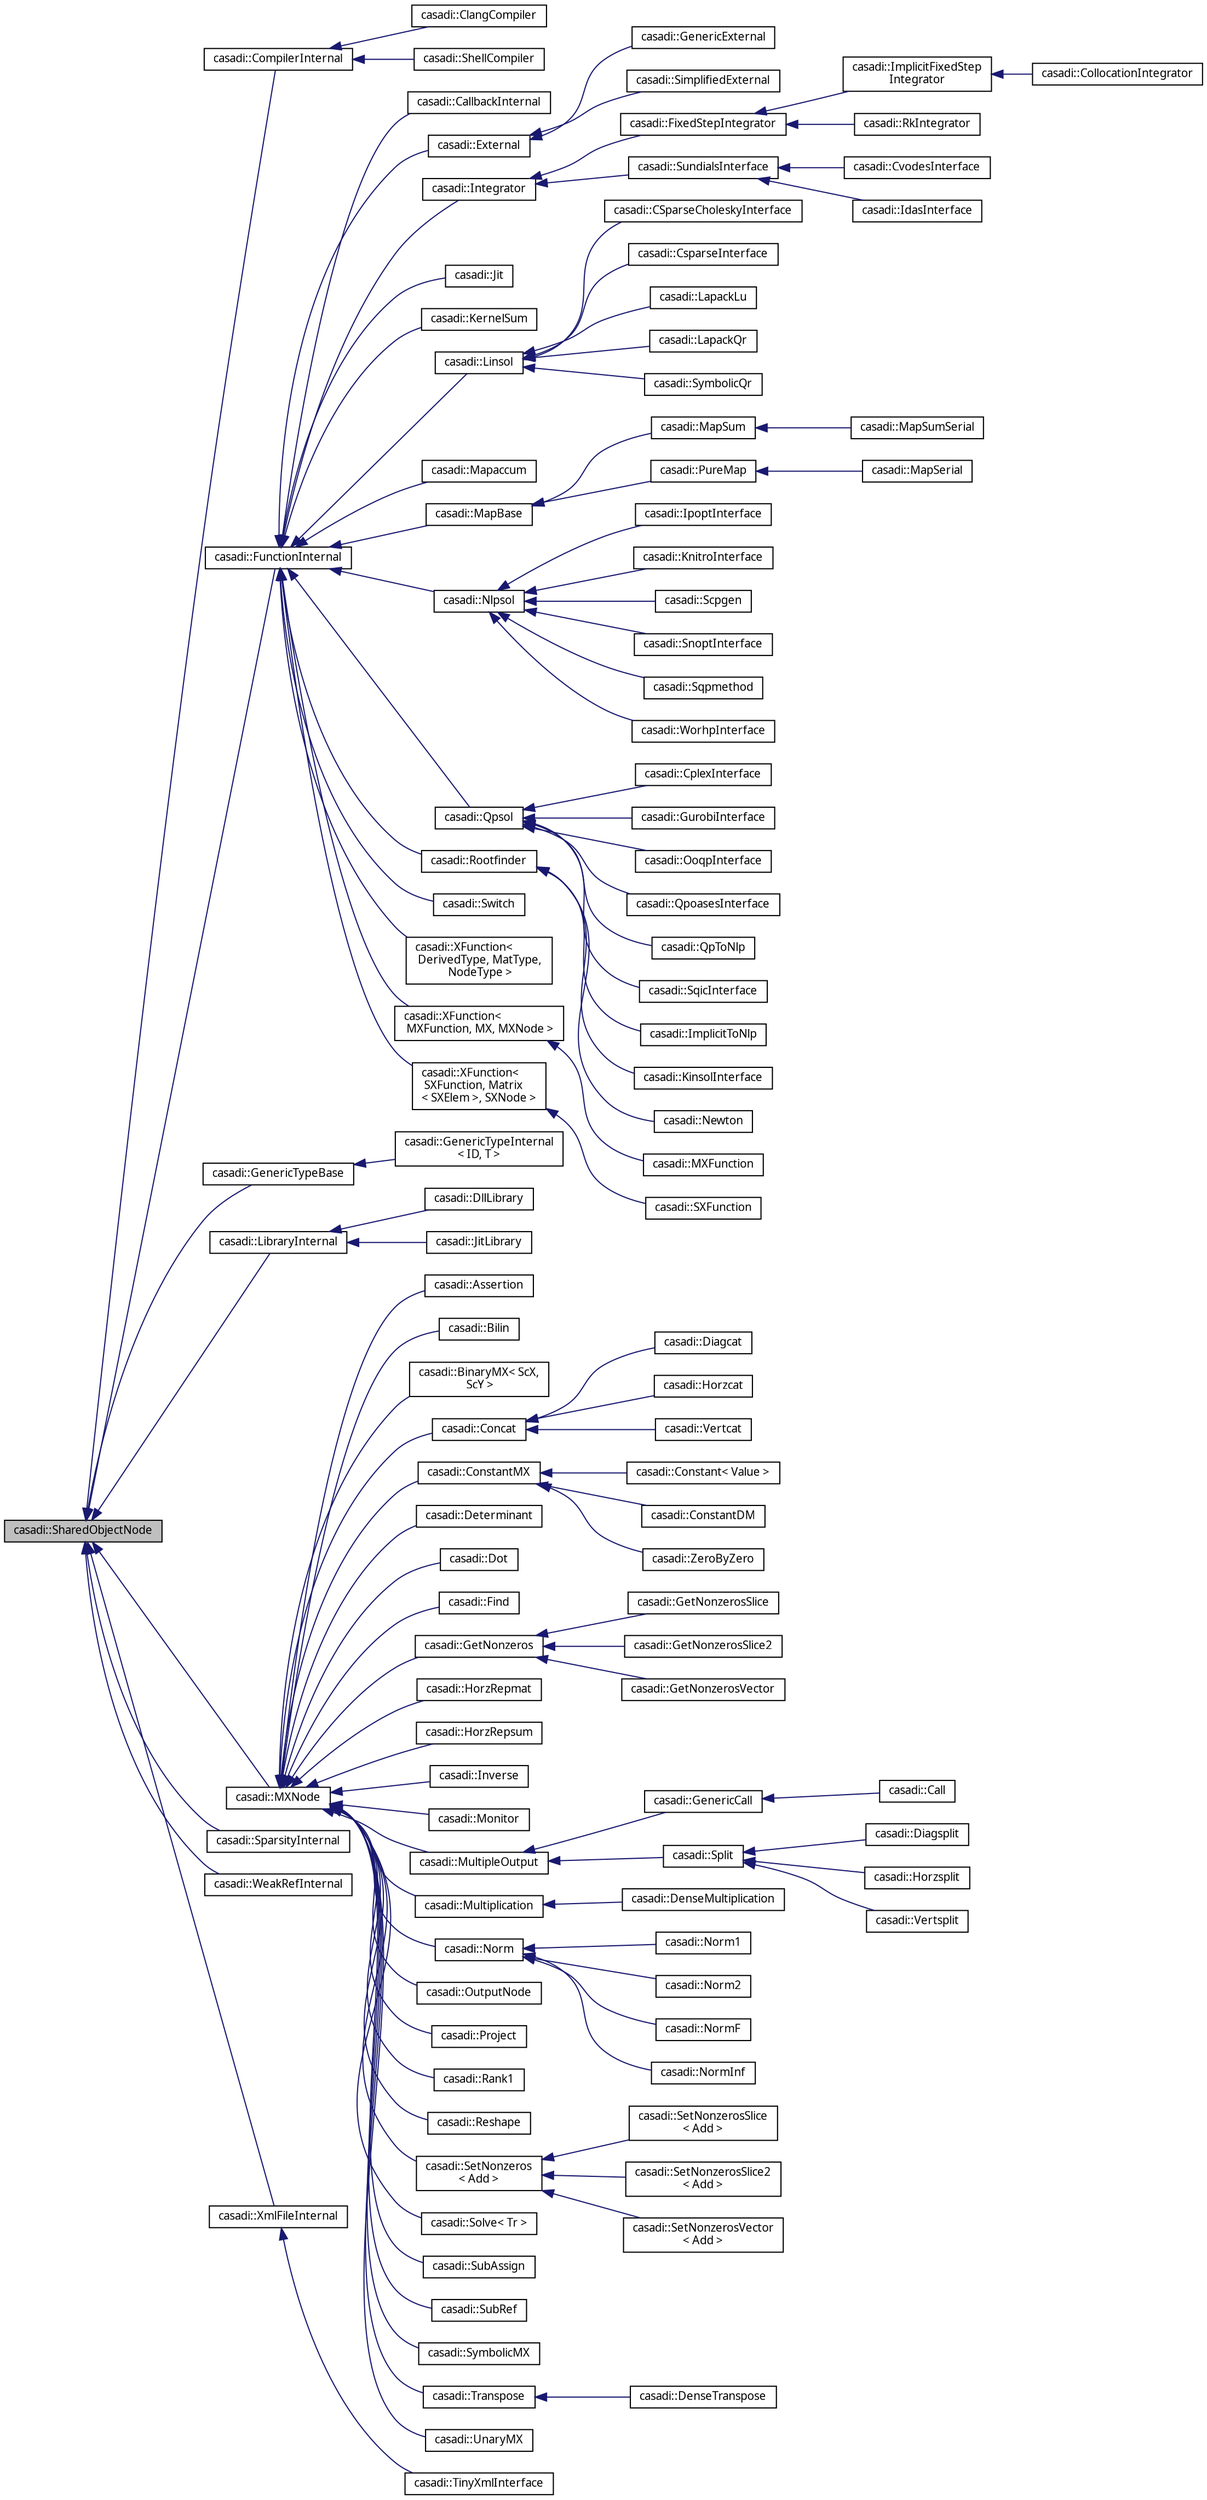 digraph "casadi::SharedObjectNode"
{
  edge [fontname="FreeSans.ttf",fontsize="10",labelfontname="FreeSans.ttf",labelfontsize="10"];
  node [fontname="FreeSans.ttf",fontsize="10",shape=record];
  rankdir="LR";
  Node1 [label="casadi::SharedObjectNode",height=0.2,width=0.4,color="black", fillcolor="grey75", style="filled", fontcolor="black"];
  Node1 -> Node2 [dir="back",color="midnightblue",fontsize="10",style="solid",fontname="FreeSans.ttf"];
  Node2 [label="casadi::CompilerInternal",height=0.2,width=0.4,color="black", fillcolor="white", style="filled",URL="$d6/d84/classcasadi_1_1CompilerInternal.html",tooltip="Compiler internal class. "];
  Node2 -> Node3 [dir="back",color="midnightblue",fontsize="10",style="solid",fontname="FreeSans.ttf"];
  Node3 [label="casadi::ClangCompiler",height=0.2,width=0.4,color="black", fillcolor="white", style="filled",URL="$de/d87/classcasadi_1_1ClangCompiler.html",tooltip="&#39;clang&#39; plugin for Compiler "];
  Node2 -> Node4 [dir="back",color="midnightblue",fontsize="10",style="solid",fontname="FreeSans.ttf"];
  Node4 [label="casadi::ShellCompiler",height=0.2,width=0.4,color="black", fillcolor="white", style="filled",URL="$d6/d62/classcasadi_1_1ShellCompiler.html",tooltip="&#39;shell&#39; plugin for Compiler "];
  Node1 -> Node5 [dir="back",color="midnightblue",fontsize="10",style="solid",fontname="FreeSans.ttf"];
  Node5 [label="casadi::FunctionInternal",height=0.2,width=0.4,color="black", fillcolor="white", style="filled",URL="$d2/dab/classcasadi_1_1FunctionInternal.html",tooltip="Internal class for Function. "];
  Node5 -> Node6 [dir="back",color="midnightblue",fontsize="10",style="solid",fontname="FreeSans.ttf"];
  Node6 [label="casadi::CallbackInternal",height=0.2,width=0.4,color="black", fillcolor="white", style="filled",URL="$df/d13/classcasadi_1_1CallbackInternal.html"];
  Node5 -> Node7 [dir="back",color="midnightblue",fontsize="10",style="solid",fontname="FreeSans.ttf"];
  Node7 [label="casadi::External",height=0.2,width=0.4,color="black", fillcolor="white", style="filled",URL="$d8/db5/classcasadi_1_1External.html"];
  Node7 -> Node8 [dir="back",color="midnightblue",fontsize="10",style="solid",fontname="FreeSans.ttf"];
  Node8 [label="casadi::GenericExternal",height=0.2,width=0.4,color="black", fillcolor="white", style="filled",URL="$de/de8/classcasadi_1_1GenericExternal.html"];
  Node7 -> Node9 [dir="back",color="midnightblue",fontsize="10",style="solid",fontname="FreeSans.ttf"];
  Node9 [label="casadi::SimplifiedExternal",height=0.2,width=0.4,color="black", fillcolor="white", style="filled",URL="$d4/dfb/classcasadi_1_1SimplifiedExternal.html"];
  Node5 -> Node10 [dir="back",color="midnightblue",fontsize="10",style="solid",fontname="FreeSans.ttf"];
  Node10 [label="casadi::Integrator",height=0.2,width=0.4,color="black", fillcolor="white", style="filled",URL="$db/d3d/classcasadi_1_1Integrator.html",tooltip="Internal storage for integrator related data. "];
  Node10 -> Node11 [dir="back",color="midnightblue",fontsize="10",style="solid",fontname="FreeSans.ttf"];
  Node11 [label="casadi::FixedStepIntegrator",height=0.2,width=0.4,color="black", fillcolor="white", style="filled",URL="$da/da8/classcasadi_1_1FixedStepIntegrator.html"];
  Node11 -> Node12 [dir="back",color="midnightblue",fontsize="10",style="solid",fontname="FreeSans.ttf"];
  Node12 [label="casadi::ImplicitFixedStep\lIntegrator",height=0.2,width=0.4,color="black", fillcolor="white", style="filled",URL="$d8/d7b/classcasadi_1_1ImplicitFixedStepIntegrator.html"];
  Node12 -> Node13 [dir="back",color="midnightblue",fontsize="10",style="solid",fontname="FreeSans.ttf"];
  Node13 [label="casadi::CollocationIntegrator",height=0.2,width=0.4,color="black", fillcolor="white", style="filled",URL="$d1/d2f/classcasadi_1_1CollocationIntegrator.html",tooltip="&#39;collocation&#39; plugin for Integrator "];
  Node11 -> Node14 [dir="back",color="midnightblue",fontsize="10",style="solid",fontname="FreeSans.ttf"];
  Node14 [label="casadi::RkIntegrator",height=0.2,width=0.4,color="black", fillcolor="white", style="filled",URL="$d6/d6e/classcasadi_1_1RkIntegrator.html",tooltip="&#39;rk&#39; plugin for Integrator "];
  Node10 -> Node15 [dir="back",color="midnightblue",fontsize="10",style="solid",fontname="FreeSans.ttf"];
  Node15 [label="casadi::SundialsInterface",height=0.2,width=0.4,color="black", fillcolor="white", style="filled",URL="$d6/d90/classcasadi_1_1SundialsInterface.html"];
  Node15 -> Node16 [dir="back",color="midnightblue",fontsize="10",style="solid",fontname="FreeSans.ttf"];
  Node16 [label="casadi::CvodesInterface",height=0.2,width=0.4,color="black", fillcolor="white", style="filled",URL="$d2/d5f/classcasadi_1_1CvodesInterface.html",tooltip="&#39;cvodes&#39; plugin for Integrator "];
  Node15 -> Node17 [dir="back",color="midnightblue",fontsize="10",style="solid",fontname="FreeSans.ttf"];
  Node17 [label="casadi::IdasInterface",height=0.2,width=0.4,color="black", fillcolor="white", style="filled",URL="$d2/d52/classcasadi_1_1IdasInterface.html",tooltip="&#39;idas&#39; plugin for Integrator "];
  Node5 -> Node18 [dir="back",color="midnightblue",fontsize="10",style="solid",fontname="FreeSans.ttf"];
  Node18 [label="casadi::Jit",height=0.2,width=0.4,color="black", fillcolor="white", style="filled",URL="$dd/d54/classcasadi_1_1Jit.html"];
  Node5 -> Node19 [dir="back",color="midnightblue",fontsize="10",style="solid",fontname="FreeSans.ttf"];
  Node19 [label="casadi::KernelSum",height=0.2,width=0.4,color="black", fillcolor="white", style="filled",URL="$dd/db9/classcasadi_1_1KernelSum.html"];
  Node5 -> Node20 [dir="back",color="midnightblue",fontsize="10",style="solid",fontname="FreeSans.ttf"];
  Node20 [label="casadi::Linsol",height=0.2,width=0.4,color="black", fillcolor="white", style="filled",URL="$d5/d08/classcasadi_1_1Linsol.html"];
  Node20 -> Node21 [dir="back",color="midnightblue",fontsize="10",style="solid",fontname="FreeSans.ttf"];
  Node21 [label="casadi::CSparseCholeskyInterface",height=0.2,width=0.4,color="black", fillcolor="white", style="filled",URL="$de/dd2/classcasadi_1_1CSparseCholeskyInterface.html",tooltip="&#39;csparsecholesky&#39; plugin for Linsol "];
  Node20 -> Node22 [dir="back",color="midnightblue",fontsize="10",style="solid",fontname="FreeSans.ttf"];
  Node22 [label="casadi::CsparseInterface",height=0.2,width=0.4,color="black", fillcolor="white", style="filled",URL="$db/d12/classcasadi_1_1CsparseInterface.html",tooltip="&#39;csparse&#39; plugin for Linsol "];
  Node20 -> Node23 [dir="back",color="midnightblue",fontsize="10",style="solid",fontname="FreeSans.ttf"];
  Node23 [label="casadi::LapackLu",height=0.2,width=0.4,color="black", fillcolor="white", style="filled",URL="$db/d6e/classcasadi_1_1LapackLu.html",tooltip="&#39;lapacklu&#39; plugin for Linsol "];
  Node20 -> Node24 [dir="back",color="midnightblue",fontsize="10",style="solid",fontname="FreeSans.ttf"];
  Node24 [label="casadi::LapackQr",height=0.2,width=0.4,color="black", fillcolor="white", style="filled",URL="$d6/d45/classcasadi_1_1LapackQr.html",tooltip="&#39;lapackqr&#39; plugin for Linsol "];
  Node20 -> Node25 [dir="back",color="midnightblue",fontsize="10",style="solid",fontname="FreeSans.ttf"];
  Node25 [label="casadi::SymbolicQr",height=0.2,width=0.4,color="black", fillcolor="white", style="filled",URL="$d1/d15/classcasadi_1_1SymbolicQr.html",tooltip="&#39;symbolicqr&#39; plugin for Linsol "];
  Node5 -> Node26 [dir="back",color="midnightblue",fontsize="10",style="solid",fontname="FreeSans.ttf"];
  Node26 [label="casadi::Mapaccum",height=0.2,width=0.4,color="black", fillcolor="white", style="filled",URL="$da/d4b/classcasadi_1_1Mapaccum.html"];
  Node5 -> Node27 [dir="back",color="midnightblue",fontsize="10",style="solid",fontname="FreeSans.ttf"];
  Node27 [label="casadi::MapBase",height=0.2,width=0.4,color="black", fillcolor="white", style="filled",URL="$de/d7d/classcasadi_1_1MapBase.html"];
  Node27 -> Node28 [dir="back",color="midnightblue",fontsize="10",style="solid",fontname="FreeSans.ttf"];
  Node28 [label="casadi::MapSum",height=0.2,width=0.4,color="black", fillcolor="white", style="filled",URL="$d1/da7/classcasadi_1_1MapSum.html"];
  Node28 -> Node29 [dir="back",color="midnightblue",fontsize="10",style="solid",fontname="FreeSans.ttf"];
  Node29 [label="casadi::MapSumSerial",height=0.2,width=0.4,color="black", fillcolor="white", style="filled",URL="$d1/d41/classcasadi_1_1MapSumSerial.html"];
  Node27 -> Node30 [dir="back",color="midnightblue",fontsize="10",style="solid",fontname="FreeSans.ttf"];
  Node30 [label="casadi::PureMap",height=0.2,width=0.4,color="black", fillcolor="white", style="filled",URL="$de/d75/classcasadi_1_1PureMap.html"];
  Node30 -> Node31 [dir="back",color="midnightblue",fontsize="10",style="solid",fontname="FreeSans.ttf"];
  Node31 [label="casadi::MapSerial",height=0.2,width=0.4,color="black", fillcolor="white", style="filled",URL="$d8/da9/classcasadi_1_1MapSerial.html"];
  Node5 -> Node32 [dir="back",color="midnightblue",fontsize="10",style="solid",fontname="FreeSans.ttf"];
  Node32 [label="casadi::Nlpsol",height=0.2,width=0.4,color="black", fillcolor="white", style="filled",URL="$d8/dc2/classcasadi_1_1Nlpsol.html",tooltip="NLP solver storage class. "];
  Node32 -> Node33 [dir="back",color="midnightblue",fontsize="10",style="solid",fontname="FreeSans.ttf"];
  Node33 [label="casadi::IpoptInterface",height=0.2,width=0.4,color="black", fillcolor="white", style="filled",URL="$d7/d2f/classcasadi_1_1IpoptInterface.html",tooltip="&#39;ipopt&#39; plugin for Nlpsol "];
  Node32 -> Node34 [dir="back",color="midnightblue",fontsize="10",style="solid",fontname="FreeSans.ttf"];
  Node34 [label="casadi::KnitroInterface",height=0.2,width=0.4,color="black", fillcolor="white", style="filled",URL="$db/dba/classcasadi_1_1KnitroInterface.html",tooltip="&#39;knitro&#39; plugin for Nlpsol "];
  Node32 -> Node35 [dir="back",color="midnightblue",fontsize="10",style="solid",fontname="FreeSans.ttf"];
  Node35 [label="casadi::Scpgen",height=0.2,width=0.4,color="black", fillcolor="white", style="filled",URL="$d6/dd8/classcasadi_1_1Scpgen.html",tooltip="&#39;scpgen&#39; plugin for Nlpsol "];
  Node32 -> Node36 [dir="back",color="midnightblue",fontsize="10",style="solid",fontname="FreeSans.ttf"];
  Node36 [label="casadi::SnoptInterface",height=0.2,width=0.4,color="black", fillcolor="white", style="filled",URL="$d8/d05/classcasadi_1_1SnoptInterface.html",tooltip="&#39;snopt&#39; plugin for Nlpsol "];
  Node32 -> Node37 [dir="back",color="midnightblue",fontsize="10",style="solid",fontname="FreeSans.ttf"];
  Node37 [label="casadi::Sqpmethod",height=0.2,width=0.4,color="black", fillcolor="white", style="filled",URL="$d8/dad/classcasadi_1_1Sqpmethod.html",tooltip="&#39;sqpmethod&#39; plugin for Nlpsol "];
  Node32 -> Node38 [dir="back",color="midnightblue",fontsize="10",style="solid",fontname="FreeSans.ttf"];
  Node38 [label="casadi::WorhpInterface",height=0.2,width=0.4,color="black", fillcolor="white", style="filled",URL="$d5/d79/classcasadi_1_1WorhpInterface.html",tooltip="&#39;worhp&#39; plugin for Nlpsol "];
  Node5 -> Node39 [dir="back",color="midnightblue",fontsize="10",style="solid",fontname="FreeSans.ttf"];
  Node39 [label="casadi::Qpsol",height=0.2,width=0.4,color="black", fillcolor="white", style="filled",URL="$d4/d85/classcasadi_1_1Qpsol.html",tooltip="Internal class. "];
  Node39 -> Node40 [dir="back",color="midnightblue",fontsize="10",style="solid",fontname="FreeSans.ttf"];
  Node40 [label="casadi::CplexInterface",height=0.2,width=0.4,color="black", fillcolor="white", style="filled",URL="$d3/d93/classcasadi_1_1CplexInterface.html",tooltip="&#39;cplex&#39; plugin for Qpsol "];
  Node39 -> Node41 [dir="back",color="midnightblue",fontsize="10",style="solid",fontname="FreeSans.ttf"];
  Node41 [label="casadi::GurobiInterface",height=0.2,width=0.4,color="black", fillcolor="white", style="filled",URL="$de/d8c/classcasadi_1_1GurobiInterface.html",tooltip="&#39;gurobi&#39; plugin for Qpsol "];
  Node39 -> Node42 [dir="back",color="midnightblue",fontsize="10",style="solid",fontname="FreeSans.ttf"];
  Node42 [label="casadi::OoqpInterface",height=0.2,width=0.4,color="black", fillcolor="white", style="filled",URL="$db/dbb/classcasadi_1_1OoqpInterface.html",tooltip="&#39;ooqp&#39; plugin for Qpsol "];
  Node39 -> Node43 [dir="back",color="midnightblue",fontsize="10",style="solid",fontname="FreeSans.ttf"];
  Node43 [label="casadi::QpoasesInterface",height=0.2,width=0.4,color="black", fillcolor="white", style="filled",URL="$d5/d43/classcasadi_1_1QpoasesInterface.html",tooltip="&#39;qpoases&#39; plugin for Qpsol "];
  Node39 -> Node44 [dir="back",color="midnightblue",fontsize="10",style="solid",fontname="FreeSans.ttf"];
  Node44 [label="casadi::QpToNlp",height=0.2,width=0.4,color="black", fillcolor="white", style="filled",URL="$dd/dd9/classcasadi_1_1QpToNlp.html",tooltip="&#39;nlp&#39; plugin for Qpsol "];
  Node39 -> Node45 [dir="back",color="midnightblue",fontsize="10",style="solid",fontname="FreeSans.ttf"];
  Node45 [label="casadi::SqicInterface",height=0.2,width=0.4,color="black", fillcolor="white", style="filled",URL="$df/d48/classcasadi_1_1SqicInterface.html",tooltip="&#39;sqic&#39; plugin for Qpsol "];
  Node5 -> Node46 [dir="back",color="midnightblue",fontsize="10",style="solid",fontname="FreeSans.ttf"];
  Node46 [label="casadi::Rootfinder",height=0.2,width=0.4,color="black", fillcolor="white", style="filled",URL="$d4/d10/classcasadi_1_1Rootfinder.html",tooltip="Internal class. "];
  Node46 -> Node47 [dir="back",color="midnightblue",fontsize="10",style="solid",fontname="FreeSans.ttf"];
  Node47 [label="casadi::ImplicitToNlp",height=0.2,width=0.4,color="black", fillcolor="white", style="filled",URL="$d5/d7e/classcasadi_1_1ImplicitToNlp.html",tooltip="&#39;nlp&#39; plugin for Rootfinder "];
  Node46 -> Node48 [dir="back",color="midnightblue",fontsize="10",style="solid",fontname="FreeSans.ttf"];
  Node48 [label="casadi::KinsolInterface",height=0.2,width=0.4,color="black", fillcolor="white", style="filled",URL="$d6/def/classcasadi_1_1KinsolInterface.html",tooltip="&#39;kinsol&#39; plugin for Rootfinder "];
  Node46 -> Node49 [dir="back",color="midnightblue",fontsize="10",style="solid",fontname="FreeSans.ttf"];
  Node49 [label="casadi::Newton",height=0.2,width=0.4,color="black", fillcolor="white", style="filled",URL="$dd/d69/classcasadi_1_1Newton.html",tooltip="&#39;newton&#39; plugin for Rootfinder "];
  Node5 -> Node50 [dir="back",color="midnightblue",fontsize="10",style="solid",fontname="FreeSans.ttf"];
  Node50 [label="casadi::Switch",height=0.2,width=0.4,color="black", fillcolor="white", style="filled",URL="$d5/da2/classcasadi_1_1Switch.html"];
  Node5 -> Node51 [dir="back",color="midnightblue",fontsize="10",style="solid",fontname="FreeSans.ttf"];
  Node51 [label="casadi::XFunction\<\l DerivedType, MatType,\l NodeType \>",height=0.2,width=0.4,color="black", fillcolor="white", style="filled",URL="$d7/d72/classcasadi_1_1XFunction.html",tooltip="Internal node class for the base class of SXFunction and MXFunction (lacks a public counterpart) The ..."];
  Node5 -> Node52 [dir="back",color="midnightblue",fontsize="10",style="solid",fontname="FreeSans.ttf"];
  Node52 [label="casadi::XFunction\<\l MXFunction, MX, MXNode \>",height=0.2,width=0.4,color="black", fillcolor="white", style="filled",URL="$d7/d72/classcasadi_1_1XFunction.html"];
  Node52 -> Node53 [dir="back",color="midnightblue",fontsize="10",style="solid",fontname="FreeSans.ttf"];
  Node53 [label="casadi::MXFunction",height=0.2,width=0.4,color="black", fillcolor="white", style="filled",URL="$d6/dfe/classcasadi_1_1MXFunction.html",tooltip="Internal node class for MXFunction. "];
  Node5 -> Node54 [dir="back",color="midnightblue",fontsize="10",style="solid",fontname="FreeSans.ttf"];
  Node54 [label="casadi::XFunction\<\l SXFunction, Matrix\l\< SXElem \>, SXNode \>",height=0.2,width=0.4,color="black", fillcolor="white", style="filled",URL="$d7/d72/classcasadi_1_1XFunction.html"];
  Node54 -> Node55 [dir="back",color="midnightblue",fontsize="10",style="solid",fontname="FreeSans.ttf"];
  Node55 [label="casadi::SXFunction",height=0.2,width=0.4,color="black", fillcolor="white", style="filled",URL="$df/d79/classcasadi_1_1SXFunction.html",tooltip="Internal node class for SXFunction Do not use any internal class directly - always use the public Fun..."];
  Node1 -> Node56 [dir="back",color="midnightblue",fontsize="10",style="solid",fontname="FreeSans.ttf"];
  Node56 [label="casadi::GenericTypeBase",height=0.2,width=0.4,color="black", fillcolor="white", style="filled",URL="$d3/dd0/classcasadi_1_1GenericTypeBase.html"];
  Node56 -> Node57 [dir="back",color="midnightblue",fontsize="10",style="solid",fontname="FreeSans.ttf"];
  Node57 [label="casadi::GenericTypeInternal\l\< ID, T \>",height=0.2,width=0.4,color="black", fillcolor="white", style="filled",URL="$df/d15/classcasadi_1_1GenericTypeInternal.html"];
  Node1 -> Node58 [dir="back",color="midnightblue",fontsize="10",style="solid",fontname="FreeSans.ttf"];
  Node58 [label="casadi::LibraryInternal",height=0.2,width=0.4,color="black", fillcolor="white", style="filled",URL="$d4/d65/classcasadi_1_1LibraryInternal.html",tooltip="Just-in-time compiled or dynamically linked library. "];
  Node58 -> Node59 [dir="back",color="midnightblue",fontsize="10",style="solid",fontname="FreeSans.ttf"];
  Node59 [label="casadi::DllLibrary",height=0.2,width=0.4,color="black", fillcolor="white", style="filled",URL="$d6/d2e/classcasadi_1_1DllLibrary.html",tooltip="Dynamically linked library. "];
  Node58 -> Node60 [dir="back",color="midnightblue",fontsize="10",style="solid",fontname="FreeSans.ttf"];
  Node60 [label="casadi::JitLibrary",height=0.2,width=0.4,color="black", fillcolor="white", style="filled",URL="$d7/da8/classcasadi_1_1JitLibrary.html",tooltip="Just-in-time library. "];
  Node1 -> Node61 [dir="back",color="midnightblue",fontsize="10",style="solid",fontname="FreeSans.ttf"];
  Node61 [label="casadi::MXNode",height=0.2,width=0.4,color="black", fillcolor="white", style="filled",URL="$d0/d19/classcasadi_1_1MXNode.html",tooltip="Node class for MX objects. "];
  Node61 -> Node62 [dir="back",color="midnightblue",fontsize="10",style="solid",fontname="FreeSans.ttf"];
  Node62 [label="casadi::Assertion",height=0.2,width=0.4,color="black", fillcolor="white", style="filled",URL="$de/d0e/classcasadi_1_1Assertion.html",tooltip="Assertion. "];
  Node61 -> Node63 [dir="back",color="midnightblue",fontsize="10",style="solid",fontname="FreeSans.ttf"];
  Node63 [label="casadi::Bilin",height=0.2,width=0.4,color="black", fillcolor="white", style="filled",URL="$d9/d89/classcasadi_1_1Bilin.html",tooltip="Calculate quadratic form. "];
  Node61 -> Node64 [dir="back",color="midnightblue",fontsize="10",style="solid",fontname="FreeSans.ttf"];
  Node64 [label="casadi::BinaryMX\< ScX,\l ScY \>",height=0.2,width=0.4,color="black", fillcolor="white", style="filled",URL="$d6/d67/classcasadi_1_1BinaryMX.html",tooltip="Represents any binary operation that involves two matrices. "];
  Node61 -> Node65 [dir="back",color="midnightblue",fontsize="10",style="solid",fontname="FreeSans.ttf"];
  Node65 [label="casadi::Concat",height=0.2,width=0.4,color="black", fillcolor="white", style="filled",URL="$d5/d65/classcasadi_1_1Concat.html",tooltip="Concatenation: Join multiple expressions stacking the nonzeros. "];
  Node65 -> Node66 [dir="back",color="midnightblue",fontsize="10",style="solid",fontname="FreeSans.ttf"];
  Node66 [label="casadi::Diagcat",height=0.2,width=0.4,color="black", fillcolor="white", style="filled",URL="$dd/de9/classcasadi_1_1Diagcat.html",tooltip="Diagonal concatenation of matrices. "];
  Node65 -> Node67 [dir="back",color="midnightblue",fontsize="10",style="solid",fontname="FreeSans.ttf"];
  Node67 [label="casadi::Horzcat",height=0.2,width=0.4,color="black", fillcolor="white", style="filled",URL="$d0/d4d/classcasadi_1_1Horzcat.html",tooltip="Horizontal concatenation. "];
  Node65 -> Node68 [dir="back",color="midnightblue",fontsize="10",style="solid",fontname="FreeSans.ttf"];
  Node68 [label="casadi::Vertcat",height=0.2,width=0.4,color="black", fillcolor="white", style="filled",URL="$dd/dad/classcasadi_1_1Vertcat.html",tooltip="Vertical concatenation of vectors. "];
  Node61 -> Node69 [dir="back",color="midnightblue",fontsize="10",style="solid",fontname="FreeSans.ttf"];
  Node69 [label="casadi::ConstantMX",height=0.2,width=0.4,color="black", fillcolor="white", style="filled",URL="$d6/dc0/classcasadi_1_1ConstantMX.html",tooltip="Represents an MX that is only composed of a constant. "];
  Node69 -> Node70 [dir="back",color="midnightblue",fontsize="10",style="solid",fontname="FreeSans.ttf"];
  Node70 [label="casadi::Constant\< Value \>",height=0.2,width=0.4,color="black", fillcolor="white", style="filled",URL="$d9/d78/classcasadi_1_1Constant.html",tooltip="A constant with all entries identical. "];
  Node69 -> Node71 [dir="back",color="midnightblue",fontsize="10",style="solid",fontname="FreeSans.ttf"];
  Node71 [label="casadi::ConstantDM",height=0.2,width=0.4,color="black", fillcolor="white", style="filled",URL="$dc/d35/classcasadi_1_1ConstantDM.html",tooltip="A constant given as a DM. "];
  Node69 -> Node72 [dir="back",color="midnightblue",fontsize="10",style="solid",fontname="FreeSans.ttf"];
  Node72 [label="casadi::ZeroByZero",height=0.2,width=0.4,color="black", fillcolor="white", style="filled",URL="$d2/d3f/classcasadi_1_1ZeroByZero.html",tooltip="A zero-by-zero matrix. "];
  Node61 -> Node73 [dir="back",color="midnightblue",fontsize="10",style="solid",fontname="FreeSans.ttf"];
  Node73 [label="casadi::Determinant",height=0.2,width=0.4,color="black", fillcolor="white", style="filled",URL="$df/d64/classcasadi_1_1Determinant.html",tooltip="Matrix determinant. "];
  Node61 -> Node74 [dir="back",color="midnightblue",fontsize="10",style="solid",fontname="FreeSans.ttf"];
  Node74 [label="casadi::Dot",height=0.2,width=0.4,color="black", fillcolor="white", style="filled",URL="$d0/d8c/classcasadi_1_1Dot.html",tooltip="Matrix dot. "];
  Node61 -> Node75 [dir="back",color="midnightblue",fontsize="10",style="solid",fontname="FreeSans.ttf"];
  Node75 [label="casadi::Find",height=0.2,width=0.4,color="black", fillcolor="white", style="filled",URL="$d7/daf/classcasadi_1_1Find.html",tooltip="Finds the first nonzero element in a vector. "];
  Node61 -> Node76 [dir="back",color="midnightblue",fontsize="10",style="solid",fontname="FreeSans.ttf"];
  Node76 [label="casadi::GetNonzeros",height=0.2,width=0.4,color="black", fillcolor="white", style="filled",URL="$d5/da1/classcasadi_1_1GetNonzeros.html",tooltip="Get nonzeros of a matrix. "];
  Node76 -> Node77 [dir="back",color="midnightblue",fontsize="10",style="solid",fontname="FreeSans.ttf"];
  Node77 [label="casadi::GetNonzerosSlice",height=0.2,width=0.4,color="black", fillcolor="white", style="filled",URL="$d0/d4b/classcasadi_1_1GetNonzerosSlice.html"];
  Node76 -> Node78 [dir="back",color="midnightblue",fontsize="10",style="solid",fontname="FreeSans.ttf"];
  Node78 [label="casadi::GetNonzerosSlice2",height=0.2,width=0.4,color="black", fillcolor="white", style="filled",URL="$d9/dc1/classcasadi_1_1GetNonzerosSlice2.html"];
  Node76 -> Node79 [dir="back",color="midnightblue",fontsize="10",style="solid",fontname="FreeSans.ttf"];
  Node79 [label="casadi::GetNonzerosVector",height=0.2,width=0.4,color="black", fillcolor="white", style="filled",URL="$de/de4/classcasadi_1_1GetNonzerosVector.html"];
  Node61 -> Node80 [dir="back",color="midnightblue",fontsize="10",style="solid",fontname="FreeSans.ttf"];
  Node80 [label="casadi::HorzRepmat",height=0.2,width=0.4,color="black", fillcolor="white", style="filled",URL="$d7/d93/classcasadi_1_1HorzRepmat.html",tooltip="Horizontal repmat. "];
  Node61 -> Node81 [dir="back",color="midnightblue",fontsize="10",style="solid",fontname="FreeSans.ttf"];
  Node81 [label="casadi::HorzRepsum",height=0.2,width=0.4,color="black", fillcolor="white", style="filled",URL="$d9/da9/classcasadi_1_1HorzRepsum.html",tooltip="Horizontal repsum. "];
  Node61 -> Node82 [dir="back",color="midnightblue",fontsize="10",style="solid",fontname="FreeSans.ttf"];
  Node82 [label="casadi::Inverse",height=0.2,width=0.4,color="black", fillcolor="white", style="filled",URL="$df/dbc/classcasadi_1_1Inverse.html",tooltip="Matrix inverse. "];
  Node61 -> Node83 [dir="back",color="midnightblue",fontsize="10",style="solid",fontname="FreeSans.ttf"];
  Node83 [label="casadi::Monitor",height=0.2,width=0.4,color="black", fillcolor="white", style="filled",URL="$d8/d30/classcasadi_1_1Monitor.html",tooltip="Monitor. "];
  Node61 -> Node84 [dir="back",color="midnightblue",fontsize="10",style="solid",fontname="FreeSans.ttf"];
  Node84 [label="casadi::MultipleOutput",height=0.2,width=0.4,color="black", fillcolor="white", style="filled",URL="$d2/d31/classcasadi_1_1MultipleOutput.html"];
  Node84 -> Node85 [dir="back",color="midnightblue",fontsize="10",style="solid",fontname="FreeSans.ttf"];
  Node85 [label="casadi::GenericCall",height=0.2,width=0.4,color="black", fillcolor="white", style="filled",URL="$d7/d7d/classcasadi_1_1GenericCall.html"];
  Node85 -> Node86 [dir="back",color="midnightblue",fontsize="10",style="solid",fontname="FreeSans.ttf"];
  Node86 [label="casadi::Call",height=0.2,width=0.4,color="black", fillcolor="white", style="filled",URL="$db/d2a/classcasadi_1_1Call.html"];
  Node84 -> Node87 [dir="back",color="midnightblue",fontsize="10",style="solid",fontname="FreeSans.ttf"];
  Node87 [label="casadi::Split",height=0.2,width=0.4,color="black", fillcolor="white", style="filled",URL="$d9/d1d/classcasadi_1_1Split.html",tooltip="Split: Split into multiple expressions splitting the nonzeros. "];
  Node87 -> Node88 [dir="back",color="midnightblue",fontsize="10",style="solid",fontname="FreeSans.ttf"];
  Node88 [label="casadi::Diagsplit",height=0.2,width=0.4,color="black", fillcolor="white", style="filled",URL="$df/df5/classcasadi_1_1Diagsplit.html",tooltip="Diag split, x -> x0, x1, ... "];
  Node87 -> Node89 [dir="back",color="midnightblue",fontsize="10",style="solid",fontname="FreeSans.ttf"];
  Node89 [label="casadi::Horzsplit",height=0.2,width=0.4,color="black", fillcolor="white", style="filled",URL="$da/d91/classcasadi_1_1Horzsplit.html",tooltip="Horizontal split, x -> x0, x1, ... "];
  Node87 -> Node90 [dir="back",color="midnightblue",fontsize="10",style="solid",fontname="FreeSans.ttf"];
  Node90 [label="casadi::Vertsplit",height=0.2,width=0.4,color="black", fillcolor="white", style="filled",URL="$d6/d6c/classcasadi_1_1Vertsplit.html",tooltip="Vertical split of vectors, x -> x0, x1, ... "];
  Node61 -> Node91 [dir="back",color="midnightblue",fontsize="10",style="solid",fontname="FreeSans.ttf"];
  Node91 [label="casadi::Multiplication",height=0.2,width=0.4,color="black", fillcolor="white", style="filled",URL="$da/d52/classcasadi_1_1Multiplication.html",tooltip="An MX atomic for matrix-matrix product, note that the first factor must be provided transposed..."];
  Node91 -> Node92 [dir="back",color="midnightblue",fontsize="10",style="solid",fontname="FreeSans.ttf"];
  Node92 [label="casadi::DenseMultiplication",height=0.2,width=0.4,color="black", fillcolor="white", style="filled",URL="$da/dbe/classcasadi_1_1DenseMultiplication.html",tooltip="An MX atomic for matrix-matrix product, note that the factor must be provided transposed. "];
  Node61 -> Node93 [dir="back",color="midnightblue",fontsize="10",style="solid",fontname="FreeSans.ttf"];
  Node93 [label="casadi::Norm",height=0.2,width=0.4,color="black", fillcolor="white", style="filled",URL="$dc/d0b/classcasadi_1_1Norm.html",tooltip="Matrix and vector norms. "];
  Node93 -> Node94 [dir="back",color="midnightblue",fontsize="10",style="solid",fontname="FreeSans.ttf"];
  Node94 [label="casadi::Norm1",height=0.2,width=0.4,color="black", fillcolor="white", style="filled",URL="$da/dc0/classcasadi_1_1Norm1.html",tooltip="1-norm "];
  Node93 -> Node95 [dir="back",color="midnightblue",fontsize="10",style="solid",fontname="FreeSans.ttf"];
  Node95 [label="casadi::Norm2",height=0.2,width=0.4,color="black", fillcolor="white", style="filled",URL="$d0/d84/classcasadi_1_1Norm2.html",tooltip="Represents a 2-norm (spectral norm) "];
  Node93 -> Node96 [dir="back",color="midnightblue",fontsize="10",style="solid",fontname="FreeSans.ttf"];
  Node96 [label="casadi::NormF",height=0.2,width=0.4,color="black", fillcolor="white", style="filled",URL="$d2/dda/classcasadi_1_1NormF.html",tooltip="Represents a Frobenius norm. "];
  Node93 -> Node97 [dir="back",color="midnightblue",fontsize="10",style="solid",fontname="FreeSans.ttf"];
  Node97 [label="casadi::NormInf",height=0.2,width=0.4,color="black", fillcolor="white", style="filled",URL="$df/d80/classcasadi_1_1NormInf.html",tooltip="Represents an infinity-norm operation on a MX. "];
  Node61 -> Node98 [dir="back",color="midnightblue",fontsize="10",style="solid",fontname="FreeSans.ttf"];
  Node98 [label="casadi::OutputNode",height=0.2,width=0.4,color="black", fillcolor="white", style="filled",URL="$d6/d60/classcasadi_1_1OutputNode.html"];
  Node61 -> Node99 [dir="back",color="midnightblue",fontsize="10",style="solid",fontname="FreeSans.ttf"];
  Node99 [label="casadi::Project",height=0.2,width=0.4,color="black", fillcolor="white", style="filled",URL="$da/d17/classcasadi_1_1Project.html",tooltip="Change the sparsity of an expression. "];
  Node61 -> Node100 [dir="back",color="midnightblue",fontsize="10",style="solid",fontname="FreeSans.ttf"];
  Node100 [label="casadi::Rank1",height=0.2,width=0.4,color="black", fillcolor="white", style="filled",URL="$dc/ddc/classcasadi_1_1Rank1.html",tooltip="Calculate rank1 update. "];
  Node61 -> Node101 [dir="back",color="midnightblue",fontsize="10",style="solid",fontname="FreeSans.ttf"];
  Node101 [label="casadi::Reshape",height=0.2,width=0.4,color="black", fillcolor="white", style="filled",URL="$df/d15/classcasadi_1_1Reshape.html",tooltip="Reshape an expression. "];
  Node61 -> Node102 [dir="back",color="midnightblue",fontsize="10",style="solid",fontname="FreeSans.ttf"];
  Node102 [label="casadi::SetNonzeros\l\< Add \>",height=0.2,width=0.4,color="black", fillcolor="white", style="filled",URL="$d7/d1c/classcasadi_1_1SetNonzeros.html",tooltip="Assign or add entries to a matrix. "];
  Node102 -> Node103 [dir="back",color="midnightblue",fontsize="10",style="solid",fontname="FreeSans.ttf"];
  Node103 [label="casadi::SetNonzerosSlice\l\< Add \>",height=0.2,width=0.4,color="black", fillcolor="white", style="filled",URL="$d5/d5f/classcasadi_1_1SetNonzerosSlice.html"];
  Node102 -> Node104 [dir="back",color="midnightblue",fontsize="10",style="solid",fontname="FreeSans.ttf"];
  Node104 [label="casadi::SetNonzerosSlice2\l\< Add \>",height=0.2,width=0.4,color="black", fillcolor="white", style="filled",URL="$d7/d12/classcasadi_1_1SetNonzerosSlice2.html"];
  Node102 -> Node105 [dir="back",color="midnightblue",fontsize="10",style="solid",fontname="FreeSans.ttf"];
  Node105 [label="casadi::SetNonzerosVector\l\< Add \>",height=0.2,width=0.4,color="black", fillcolor="white", style="filled",URL="$d7/de6/classcasadi_1_1SetNonzerosVector.html",tooltip="Add the nonzeros of a matrix to another matrix. "];
  Node61 -> Node106 [dir="back",color="midnightblue",fontsize="10",style="solid",fontname="FreeSans.ttf"];
  Node106 [label="casadi::Solve\< Tr \>",height=0.2,width=0.4,color="black", fillcolor="white", style="filled",URL="$dd/de8/classcasadi_1_1Solve.html",tooltip="An MX atomic for linear solver solution: x = r * A^-1 or x = r * A^-T. "];
  Node61 -> Node107 [dir="back",color="midnightblue",fontsize="10",style="solid",fontname="FreeSans.ttf"];
  Node107 [label="casadi::SubAssign",height=0.2,width=0.4,color="black", fillcolor="white", style="filled",URL="$db/d8d/classcasadi_1_1SubAssign.html",tooltip="Reference to a submatrix. "];
  Node61 -> Node108 [dir="back",color="midnightblue",fontsize="10",style="solid",fontname="FreeSans.ttf"];
  Node108 [label="casadi::SubRef",height=0.2,width=0.4,color="black", fillcolor="white", style="filled",URL="$d5/d58/classcasadi_1_1SubRef.html",tooltip="Reference to a submatrix. "];
  Node61 -> Node109 [dir="back",color="midnightblue",fontsize="10",style="solid",fontname="FreeSans.ttf"];
  Node109 [label="casadi::SymbolicMX",height=0.2,width=0.4,color="black", fillcolor="white", style="filled",URL="$db/d76/classcasadi_1_1SymbolicMX.html",tooltip="Represents a symbolic MX. "];
  Node61 -> Node110 [dir="back",color="midnightblue",fontsize="10",style="solid",fontname="FreeSans.ttf"];
  Node110 [label="casadi::Transpose",height=0.2,width=0.4,color="black", fillcolor="white", style="filled",URL="$d4/d84/classcasadi_1_1Transpose.html",tooltip="Matrix transpose. "];
  Node110 -> Node111 [dir="back",color="midnightblue",fontsize="10",style="solid",fontname="FreeSans.ttf"];
  Node111 [label="casadi::DenseTranspose",height=0.2,width=0.4,color="black", fillcolor="white", style="filled",URL="$d6/dc3/classcasadi_1_1DenseTranspose.html",tooltip="Matrix transpose (dense) "];
  Node61 -> Node112 [dir="back",color="midnightblue",fontsize="10",style="solid",fontname="FreeSans.ttf"];
  Node112 [label="casadi::UnaryMX",height=0.2,width=0.4,color="black", fillcolor="white", style="filled",URL="$d9/d19/classcasadi_1_1UnaryMX.html",tooltip="Represents a general unary operation on an MX. "];
  Node1 -> Node113 [dir="back",color="midnightblue",fontsize="10",style="solid",fontname="FreeSans.ttf"];
  Node113 [label="casadi::SparsityInternal",height=0.2,width=0.4,color="black", fillcolor="white", style="filled",URL="$d7/d05/classcasadi_1_1SparsityInternal.html"];
  Node1 -> Node114 [dir="back",color="midnightblue",fontsize="10",style="solid",fontname="FreeSans.ttf"];
  Node114 [label="casadi::WeakRefInternal",height=0.2,width=0.4,color="black", fillcolor="white", style="filled",URL="$d6/df3/classcasadi_1_1WeakRefInternal.html"];
  Node1 -> Node115 [dir="back",color="midnightblue",fontsize="10",style="solid",fontname="FreeSans.ttf"];
  Node115 [label="casadi::XmlFileInternal",height=0.2,width=0.4,color="black", fillcolor="white", style="filled",URL="$d5/db8/classcasadi_1_1XmlFileInternal.html"];
  Node115 -> Node116 [dir="back",color="midnightblue",fontsize="10",style="solid",fontname="FreeSans.ttf"];
  Node116 [label="casadi::TinyXmlInterface",height=0.2,width=0.4,color="black", fillcolor="white", style="filled",URL="$d6/d22/classcasadi_1_1TinyXmlInterface.html",tooltip="&#39;tinyxml&#39; plugin for XmlFile "];
}
